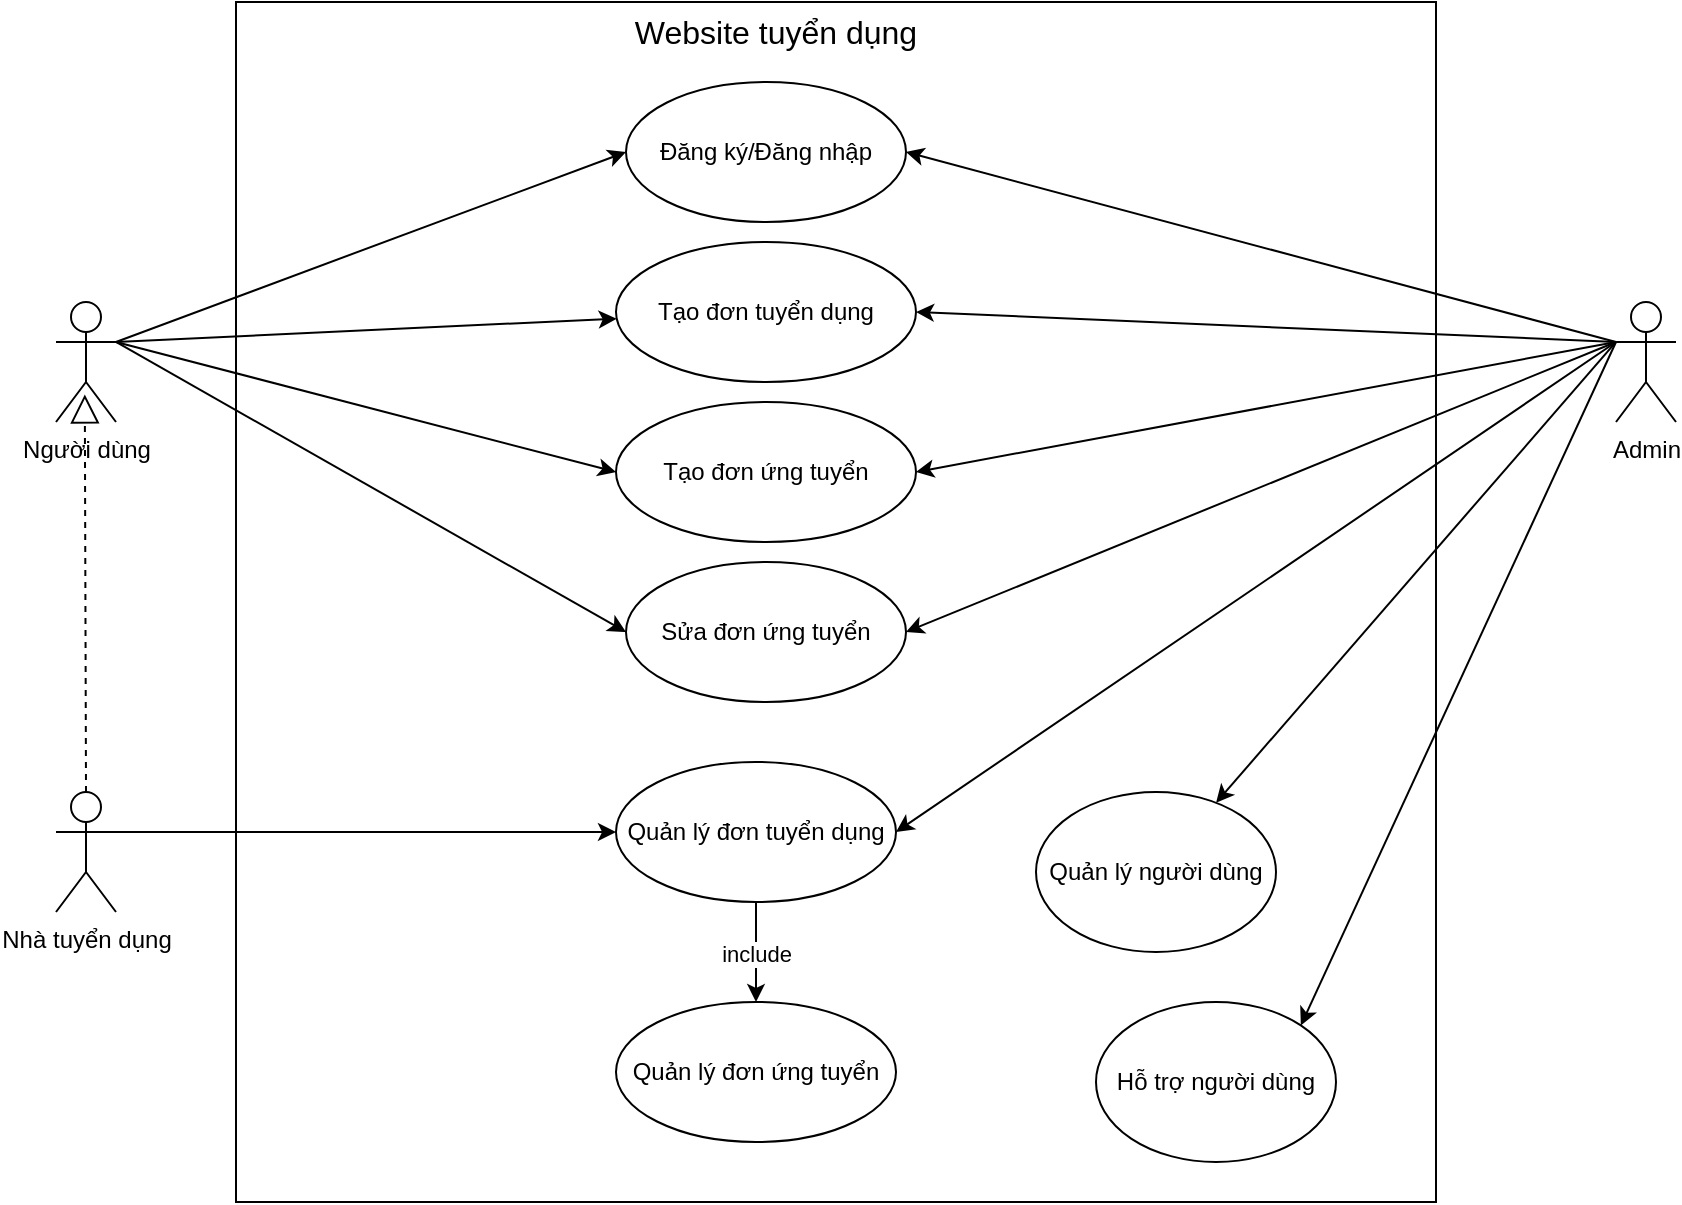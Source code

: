 <mxfile version="24.7.12">
  <diagram name="Page-1" id="zwhGvuFhXwCDQahis3kh">
    <mxGraphModel dx="1002" dy="522" grid="1" gridSize="10" guides="1" tooltips="1" connect="1" arrows="1" fold="1" page="1" pageScale="1" pageWidth="1654" pageHeight="2336" math="0" shadow="0">
      <root>
        <mxCell id="0" />
        <mxCell id="1" parent="0" />
        <mxCell id="7p0QEJgn-plHWCAqMQTt-9" value="" style="whiteSpace=wrap;html=1;aspect=fixed;" parent="1" vertex="1">
          <mxGeometry x="180" y="40" width="600" height="600" as="geometry" />
        </mxCell>
        <mxCell id="H-ybQ5YfGoghg8FmdTn6-9" style="rounded=0;orthogonalLoop=1;jettySize=auto;html=1;exitX=1;exitY=0.333;exitDx=0;exitDy=0;exitPerimeter=0;entryX=0;entryY=0.5;entryDx=0;entryDy=0;" parent="1" source="H-ybQ5YfGoghg8FmdTn6-1" target="H-ybQ5YfGoghg8FmdTn6-2" edge="1">
          <mxGeometry relative="1" as="geometry" />
        </mxCell>
        <mxCell id="H-ybQ5YfGoghg8FmdTn6-10" style="rounded=0;orthogonalLoop=1;jettySize=auto;html=1;entryX=0;entryY=0.5;entryDx=0;entryDy=0;exitX=1;exitY=0.333;exitDx=0;exitDy=0;exitPerimeter=0;" parent="1" source="H-ybQ5YfGoghg8FmdTn6-1" target="H-ybQ5YfGoghg8FmdTn6-4" edge="1">
          <mxGeometry relative="1" as="geometry" />
        </mxCell>
        <mxCell id="H-ybQ5YfGoghg8FmdTn6-1" value="Người dùng&lt;div&gt;&lt;br&gt;&lt;/div&gt;" style="shape=umlActor;verticalLabelPosition=bottom;verticalAlign=top;html=1;" parent="1" vertex="1">
          <mxGeometry x="90" y="190" width="30" height="60" as="geometry" />
        </mxCell>
        <mxCell id="H-ybQ5YfGoghg8FmdTn6-2" value="Đăng ký/Đăng nhập" style="ellipse;whiteSpace=wrap;html=1;" parent="1" vertex="1">
          <mxGeometry x="375" y="80" width="140" height="70" as="geometry" />
        </mxCell>
        <mxCell id="H-ybQ5YfGoghg8FmdTn6-3" value="Tạo đơn tuyển dụng" style="ellipse;whiteSpace=wrap;html=1;" parent="1" vertex="1">
          <mxGeometry x="370" y="160" width="150" height="70" as="geometry" />
        </mxCell>
        <mxCell id="H-ybQ5YfGoghg8FmdTn6-4" value="Tạo đơn ứng tuyển" style="ellipse;whiteSpace=wrap;html=1;" parent="1" vertex="1">
          <mxGeometry x="370" y="240" width="150" height="70" as="geometry" />
        </mxCell>
        <mxCell id="H-ybQ5YfGoghg8FmdTn6-7" style="rounded=0;orthogonalLoop=1;jettySize=auto;html=1;" parent="1" source="H-ybQ5YfGoghg8FmdTn6-5" target="H-ybQ5YfGoghg8FmdTn6-6" edge="1">
          <mxGeometry relative="1" as="geometry" />
        </mxCell>
        <mxCell id="7p0QEJgn-plHWCAqMQTt-7" value="include" style="edgeLabel;html=1;align=center;verticalAlign=middle;resizable=0;points=[];" parent="H-ybQ5YfGoghg8FmdTn6-7" vertex="1" connectable="0">
          <mxGeometry x="0.024" y="8" relative="1" as="geometry">
            <mxPoint x="-8" as="offset" />
          </mxGeometry>
        </mxCell>
        <mxCell id="H-ybQ5YfGoghg8FmdTn6-5" value="Quản lý đơn tuyển dụng" style="ellipse;whiteSpace=wrap;html=1;" parent="1" vertex="1">
          <mxGeometry x="370" y="420" width="140" height="70" as="geometry" />
        </mxCell>
        <mxCell id="H-ybQ5YfGoghg8FmdTn6-6" value="Quản lý đơn ứng tuyển" style="ellipse;whiteSpace=wrap;html=1;" parent="1" vertex="1">
          <mxGeometry x="370" y="540" width="140" height="70" as="geometry" />
        </mxCell>
        <mxCell id="7p0QEJgn-plHWCAqMQTt-2" style="rounded=0;orthogonalLoop=1;jettySize=auto;html=1;exitX=1;exitY=0.333;exitDx=0;exitDy=0;exitPerimeter=0;entryX=0;entryY=0.5;entryDx=0;entryDy=0;" parent="1" source="H-ybQ5YfGoghg8FmdTn6-8" target="H-ybQ5YfGoghg8FmdTn6-5" edge="1">
          <mxGeometry relative="1" as="geometry" />
        </mxCell>
        <mxCell id="H-ybQ5YfGoghg8FmdTn6-8" value="Nhà tuyển dụng" style="shape=umlActor;verticalLabelPosition=bottom;verticalAlign=top;html=1;" parent="1" vertex="1">
          <mxGeometry x="90" y="435" width="30" height="60" as="geometry" />
        </mxCell>
        <mxCell id="7p0QEJgn-plHWCAqMQTt-1" style="rounded=0;orthogonalLoop=1;jettySize=auto;html=1;jumpStyle=none;exitX=1;exitY=0.333;exitDx=0;exitDy=0;exitPerimeter=0;" parent="1" source="H-ybQ5YfGoghg8FmdTn6-1" target="H-ybQ5YfGoghg8FmdTn6-3" edge="1">
          <mxGeometry relative="1" as="geometry" />
        </mxCell>
        <mxCell id="7p0QEJgn-plHWCAqMQTt-6" value="" style="endArrow=block;dashed=1;endFill=0;endSize=12;html=1;rounded=0;exitX=0.5;exitY=0;exitDx=0;exitDy=0;exitPerimeter=0;entryX=0.48;entryY=0.77;entryDx=0;entryDy=0;entryPerimeter=0;" parent="1" source="H-ybQ5YfGoghg8FmdTn6-8" target="H-ybQ5YfGoghg8FmdTn6-1" edge="1">
          <mxGeometry width="160" relative="1" as="geometry">
            <mxPoint x="290" y="290" as="sourcePoint" />
            <mxPoint x="450" y="290" as="targetPoint" />
          </mxGeometry>
        </mxCell>
        <mxCell id="7p0QEJgn-plHWCAqMQTt-10" value="Website tuyển dụng" style="text;html=1;align=center;verticalAlign=middle;whiteSpace=wrap;rounded=0;fontSize=16;" parent="1" vertex="1">
          <mxGeometry x="320" y="40" width="260" height="30" as="geometry" />
        </mxCell>
        <mxCell id="7p0QEJgn-plHWCAqMQTt-12" style="rounded=0;orthogonalLoop=1;jettySize=auto;html=1;entryX=1;entryY=0.5;entryDx=0;entryDy=0;exitX=0;exitY=0.333;exitDx=0;exitDy=0;exitPerimeter=0;" parent="1" target="H-ybQ5YfGoghg8FmdTn6-5" edge="1" source="7p0QEJgn-plHWCAqMQTt-11">
          <mxGeometry relative="1" as="geometry">
            <mxPoint x="870" y="210" as="sourcePoint" />
          </mxGeometry>
        </mxCell>
        <mxCell id="7p0QEJgn-plHWCAqMQTt-16" style="rounded=0;orthogonalLoop=1;jettySize=auto;html=1;entryX=1;entryY=0.5;entryDx=0;entryDy=0;exitX=0;exitY=0.333;exitDx=0;exitDy=0;exitPerimeter=0;" parent="1" source="7p0QEJgn-plHWCAqMQTt-11" target="H-ybQ5YfGoghg8FmdTn6-2" edge="1">
          <mxGeometry relative="1" as="geometry">
            <mxPoint x="780" y="210" as="sourcePoint" />
          </mxGeometry>
        </mxCell>
        <mxCell id="7p0QEJgn-plHWCAqMQTt-17" style="rounded=0;orthogonalLoop=1;jettySize=auto;html=1;entryX=1;entryY=0.5;entryDx=0;entryDy=0;exitX=0;exitY=0.333;exitDx=0;exitDy=0;exitPerimeter=0;" parent="1" source="7p0QEJgn-plHWCAqMQTt-11" target="H-ybQ5YfGoghg8FmdTn6-3" edge="1">
          <mxGeometry relative="1" as="geometry" />
        </mxCell>
        <mxCell id="7p0QEJgn-plHWCAqMQTt-18" style="rounded=0;orthogonalLoop=1;jettySize=auto;html=1;entryX=1;entryY=0.5;entryDx=0;entryDy=0;exitX=0;exitY=0.333;exitDx=0;exitDy=0;exitPerimeter=0;" parent="1" source="7p0QEJgn-plHWCAqMQTt-11" target="H-ybQ5YfGoghg8FmdTn6-4" edge="1">
          <mxGeometry relative="1" as="geometry" />
        </mxCell>
        <mxCell id="fM43YaFPnTUFsVUjpZe3-7" style="rounded=0;orthogonalLoop=1;jettySize=auto;html=1;entryX=1;entryY=0.5;entryDx=0;entryDy=0;exitX=0;exitY=0.333;exitDx=0;exitDy=0;exitPerimeter=0;" parent="1" target="fM43YaFPnTUFsVUjpZe3-5" edge="1" source="7p0QEJgn-plHWCAqMQTt-11">
          <mxGeometry relative="1" as="geometry">
            <mxPoint x="780" y="210" as="sourcePoint" />
          </mxGeometry>
        </mxCell>
        <mxCell id="7p0QEJgn-plHWCAqMQTt-11" value="Admin" style="shape=umlActor;verticalLabelPosition=bottom;verticalAlign=top;html=1;outlineConnect=0;" parent="1" vertex="1">
          <mxGeometry x="870" y="190" width="30" height="60" as="geometry" />
        </mxCell>
        <mxCell id="7p0QEJgn-plHWCAqMQTt-14" value="Quản lý người dùng" style="ellipse;whiteSpace=wrap;html=1;" parent="1" vertex="1">
          <mxGeometry x="580" y="435" width="120" height="80" as="geometry" />
        </mxCell>
        <mxCell id="7p0QEJgn-plHWCAqMQTt-15" style="rounded=0;orthogonalLoop=1;jettySize=auto;html=1;exitX=0;exitY=0.333;exitDx=0;exitDy=0;exitPerimeter=0;" parent="1" source="7p0QEJgn-plHWCAqMQTt-11" target="7p0QEJgn-plHWCAqMQTt-14" edge="1">
          <mxGeometry relative="1" as="geometry" />
        </mxCell>
        <mxCell id="fM43YaFPnTUFsVUjpZe3-1" value="Hỗ trợ người dùng" style="ellipse;whiteSpace=wrap;html=1;" parent="1" vertex="1">
          <mxGeometry x="610" y="540" width="120" height="80" as="geometry" />
        </mxCell>
        <mxCell id="fM43YaFPnTUFsVUjpZe3-3" style="rounded=0;orthogonalLoop=1;jettySize=auto;html=1;strokeColor=none;exitX=0;exitY=0.333;exitDx=0;exitDy=0;exitPerimeter=0;" parent="1" source="7p0QEJgn-plHWCAqMQTt-11" target="fM43YaFPnTUFsVUjpZe3-1" edge="1">
          <mxGeometry relative="1" as="geometry" />
        </mxCell>
        <mxCell id="fM43YaFPnTUFsVUjpZe3-4" style="rounded=0;orthogonalLoop=1;jettySize=auto;html=1;exitX=0;exitY=0.333;exitDx=0;exitDy=0;exitPerimeter=0;entryX=1;entryY=0;entryDx=0;entryDy=0;" parent="1" source="7p0QEJgn-plHWCAqMQTt-11" target="fM43YaFPnTUFsVUjpZe3-1" edge="1">
          <mxGeometry relative="1" as="geometry" />
        </mxCell>
        <mxCell id="fM43YaFPnTUFsVUjpZe3-5" value="Sửa đơn ứng tuyển" style="ellipse;whiteSpace=wrap;html=1;" parent="1" vertex="1">
          <mxGeometry x="375" y="320" width="140" height="70" as="geometry" />
        </mxCell>
        <mxCell id="fM43YaFPnTUFsVUjpZe3-6" style="rounded=0;orthogonalLoop=1;jettySize=auto;html=1;exitX=1;exitY=0.333;exitDx=0;exitDy=0;exitPerimeter=0;entryX=0;entryY=0.5;entryDx=0;entryDy=0;" parent="1" source="H-ybQ5YfGoghg8FmdTn6-1" target="fM43YaFPnTUFsVUjpZe3-5" edge="1">
          <mxGeometry relative="1" as="geometry" />
        </mxCell>
      </root>
    </mxGraphModel>
  </diagram>
</mxfile>
